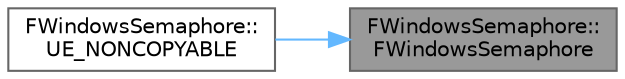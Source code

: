 digraph "FWindowsSemaphore::FWindowsSemaphore"
{
 // INTERACTIVE_SVG=YES
 // LATEX_PDF_SIZE
  bgcolor="transparent";
  edge [fontname=Helvetica,fontsize=10,labelfontname=Helvetica,labelfontsize=10];
  node [fontname=Helvetica,fontsize=10,shape=box,height=0.2,width=0.4];
  rankdir="RL";
  Node1 [id="Node000001",label="FWindowsSemaphore::\lFWindowsSemaphore",height=0.2,width=0.4,color="gray40", fillcolor="grey60", style="filled", fontcolor="black",tooltip=" "];
  Node1 -> Node2 [id="edge1_Node000001_Node000002",dir="back",color="steelblue1",style="solid",tooltip=" "];
  Node2 [id="Node000002",label="FWindowsSemaphore::\lUE_NONCOPYABLE",height=0.2,width=0.4,color="grey40", fillcolor="white", style="filled",URL="$d4/daa/classFWindowsSemaphore.html#a94cd460904f1331217bc0de7d9b1bafc",tooltip=" "];
}
